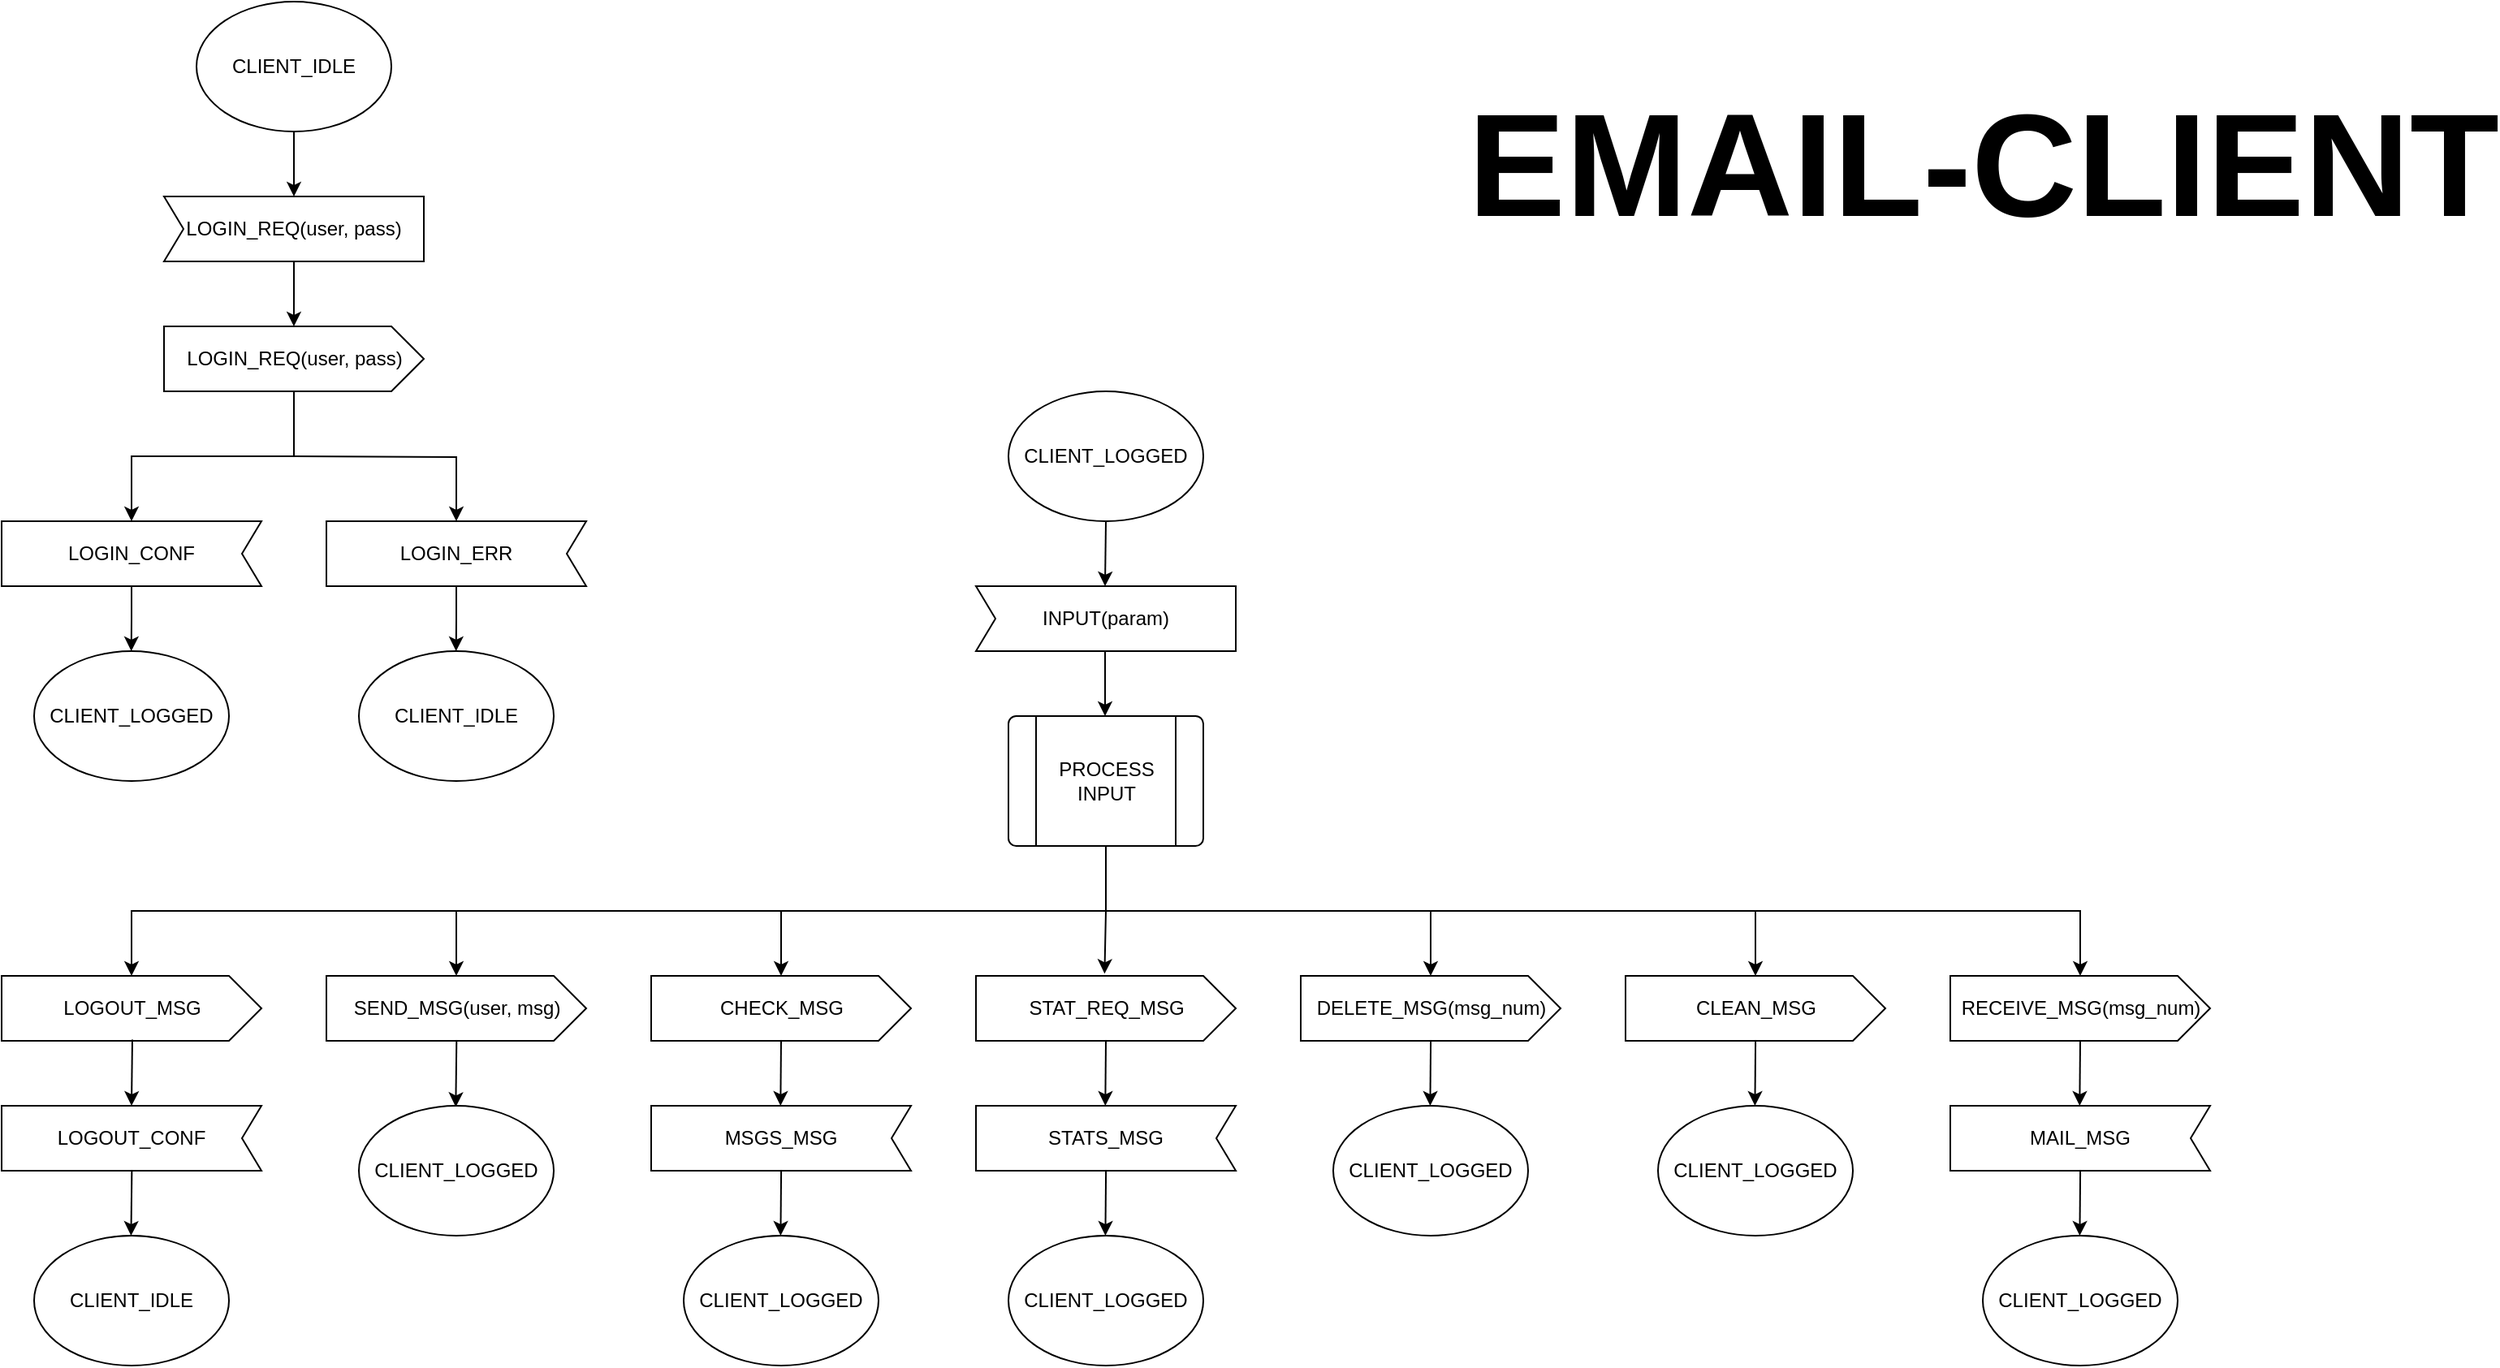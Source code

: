 <mxfile version="20.8.5" type="device"><diagram id="AQUv7DNUMWRNc5Y8IPwA" name="Page-1"><mxGraphModel dx="1509" dy="838" grid="1" gridSize="10" guides="1" tooltips="1" connect="1" arrows="1" fold="1" page="1" pageScale="1" pageWidth="1654" pageHeight="1169" math="0" shadow="0"><root><mxCell id="0"/><mxCell id="1" parent="0"/><mxCell id="_4kgK8K9U9DKLK2vH0Fv-11" value="CLIENT_LOGGED" style="ellipse;whiteSpace=wrap;html=1;" parent="1" vertex="1"><mxGeometry x="660" y="280" width="120" height="80" as="geometry"/></mxCell><mxCell id="_4kgK8K9U9DKLK2vH0Fv-12" value="INPUT(param)" style="shape=mxgraph.sysml.accEvent;flipH=1;whiteSpace=wrap;align=center;direction=west;" parent="1" vertex="1"><mxGeometry x="640" y="400" width="160" height="40" as="geometry"/></mxCell><mxCell id="_4kgK8K9U9DKLK2vH0Fv-13" value="" style="endArrow=classic;html=1;rounded=0;" parent="1" edge="1"><mxGeometry width="50" height="50" relative="1" as="geometry"><mxPoint x="720" y="360" as="sourcePoint"/><mxPoint x="719.5" y="400" as="targetPoint"/></mxGeometry></mxCell><mxCell id="_4kgK8K9U9DKLK2vH0Fv-15" value="" style="endArrow=classic;html=1;rounded=0;" parent="1" edge="1"><mxGeometry width="50" height="50" relative="1" as="geometry"><mxPoint x="719.5" y="440" as="sourcePoint"/><mxPoint x="719.5" y="480" as="targetPoint"/></mxGeometry></mxCell><mxCell id="_4kgK8K9U9DKLK2vH0Fv-49" style="edgeStyle=orthogonalEdgeStyle;rounded=0;orthogonalLoop=1;jettySize=auto;html=1;exitX=0.5;exitY=1;exitDx=0;exitDy=0;entryX=0.495;entryY=-0.033;entryDx=0;entryDy=0;entryPerimeter=0;fontSize=12;" parent="1" source="_4kgK8K9U9DKLK2vH0Fv-17" target="_4kgK8K9U9DKLK2vH0Fv-45" edge="1"><mxGeometry relative="1" as="geometry"><Array as="points"><mxPoint x="720" y="600"/><mxPoint x="719" y="600"/></Array></mxGeometry></mxCell><mxCell id="_4kgK8K9U9DKLK2vH0Fv-17" value="PROCESS&lt;br&gt;INPUT" style="verticalLabelPosition=middle;verticalAlign=middle;html=1;shape=process;whiteSpace=wrap;rounded=1;size=0.14;arcSize=6;labelPosition=center;align=center;" parent="1" vertex="1"><mxGeometry x="660" y="480" width="120" height="80" as="geometry"/></mxCell><mxCell id="_4kgK8K9U9DKLK2vH0Fv-26" style="edgeStyle=orthogonalEdgeStyle;rounded=0;orthogonalLoop=1;jettySize=auto;html=1;exitX=0.5;exitY=1;exitDx=0;exitDy=0;entryX=0.5;entryY=1;entryDx=0;entryDy=0;entryPerimeter=0;" parent="1" source="_4kgK8K9U9DKLK2vH0Fv-24" target="_4kgK8K9U9DKLK2vH0Fv-25" edge="1"><mxGeometry relative="1" as="geometry"/></mxCell><mxCell id="_4kgK8K9U9DKLK2vH0Fv-24" value="CLIENT_IDLE" style="ellipse;whiteSpace=wrap;html=1;" parent="1" vertex="1"><mxGeometry x="160" y="40" width="120" height="80" as="geometry"/></mxCell><mxCell id="_4kgK8K9U9DKLK2vH0Fv-27" style="edgeStyle=orthogonalEdgeStyle;rounded=0;orthogonalLoop=1;jettySize=auto;html=1;exitX=0.5;exitY=0;exitDx=0;exitDy=0;exitPerimeter=0;" parent="1" source="_4kgK8K9U9DKLK2vH0Fv-25" edge="1"><mxGeometry relative="1" as="geometry"><mxPoint x="219.966" y="240" as="targetPoint"/></mxGeometry></mxCell><mxCell id="_4kgK8K9U9DKLK2vH0Fv-25" value="LOGIN_REQ(user, pass)" style="shape=mxgraph.sysml.accEvent;flipH=1;whiteSpace=wrap;align=center;direction=west;" parent="1" vertex="1"><mxGeometry x="140" y="160" width="160" height="40" as="geometry"/></mxCell><mxCell id="_4kgK8K9U9DKLK2vH0Fv-30" style="edgeStyle=orthogonalEdgeStyle;rounded=0;orthogonalLoop=1;jettySize=auto;html=1;fontSize=12;entryX=0.5;entryY=0;entryDx=0;entryDy=0;entryPerimeter=0;" parent="1" source="_4kgK8K9U9DKLK2vH0Fv-28" target="_4kgK8K9U9DKLK2vH0Fv-32" edge="1"><mxGeometry relative="1" as="geometry"><mxPoint x="220" y="320" as="targetPoint"/><Array as="points"><mxPoint x="220" y="320"/><mxPoint x="120" y="320"/></Array></mxGeometry></mxCell><mxCell id="_4kgK8K9U9DKLK2vH0Fv-28" value="LOGIN_REQ(user, pass)" style="html=1;shape=mxgraph.infographic.ribbonSimple;notch1=0;notch2=20;align=center;verticalAlign=middle;fontSize=12;fontStyle=0;fillColor=#FFFFFF;" parent="1" vertex="1"><mxGeometry x="140" y="240" width="160" height="40" as="geometry"/></mxCell><mxCell id="_4kgK8K9U9DKLK2vH0Fv-36" style="edgeStyle=orthogonalEdgeStyle;rounded=0;orthogonalLoop=1;jettySize=auto;html=1;exitX=0.5;exitY=1;exitDx=0;exitDy=0;exitPerimeter=0;fontSize=12;" parent="1" source="_4kgK8K9U9DKLK2vH0Fv-32" edge="1"><mxGeometry relative="1" as="geometry"><mxPoint x="119.857" y="440" as="targetPoint"/></mxGeometry></mxCell><mxCell id="_4kgK8K9U9DKLK2vH0Fv-32" value="LOGIN_CONF" style="shape=mxgraph.sysml.accEvent;flipH=1;whiteSpace=wrap;align=center;fontSize=12;" parent="1" vertex="1"><mxGeometry x="40" y="360" width="160" height="40" as="geometry"/></mxCell><mxCell id="_4kgK8K9U9DKLK2vH0Fv-35" style="edgeStyle=orthogonalEdgeStyle;rounded=0;orthogonalLoop=1;jettySize=auto;html=1;fontSize=12;entryX=0.5;entryY=0;entryDx=0;entryDy=0;entryPerimeter=0;" parent="1" target="_4kgK8K9U9DKLK2vH0Fv-34" edge="1"><mxGeometry relative="1" as="geometry"><mxPoint x="319.966" y="320" as="targetPoint"/><mxPoint x="220" y="320" as="sourcePoint"/></mxGeometry></mxCell><mxCell id="_4kgK8K9U9DKLK2vH0Fv-37" style="edgeStyle=orthogonalEdgeStyle;rounded=0;orthogonalLoop=1;jettySize=auto;html=1;exitX=0.5;exitY=1;exitDx=0;exitDy=0;exitPerimeter=0;fontSize=12;" parent="1" source="_4kgK8K9U9DKLK2vH0Fv-34" edge="1"><mxGeometry relative="1" as="geometry"><mxPoint x="319.857" y="440" as="targetPoint"/></mxGeometry></mxCell><mxCell id="_4kgK8K9U9DKLK2vH0Fv-34" value="LOGIN_ERR" style="shape=mxgraph.sysml.accEvent;flipH=1;whiteSpace=wrap;align=center;fontSize=12;" parent="1" vertex="1"><mxGeometry x="240" y="360" width="160" height="40" as="geometry"/></mxCell><mxCell id="_4kgK8K9U9DKLK2vH0Fv-38" value="CLIENT_IDLE" style="ellipse;whiteSpace=wrap;html=1;fontSize=12;" parent="1" vertex="1"><mxGeometry x="260" y="440" width="120" height="80" as="geometry"/></mxCell><mxCell id="_4kgK8K9U9DKLK2vH0Fv-39" value="CLIENT_LOGGED" style="ellipse;whiteSpace=wrap;html=1;fontSize=12;" parent="1" vertex="1"><mxGeometry x="60" y="440" width="120" height="80" as="geometry"/></mxCell><mxCell id="_4kgK8K9U9DKLK2vH0Fv-42" value="LOGOUT_MSG" style="html=1;shape=mxgraph.infographic.ribbonSimple;notch1=0;notch2=20;align=center;verticalAlign=middle;fontSize=12;fontStyle=0;fillColor=#FFFFFF;" parent="1" vertex="1"><mxGeometry x="40" y="640" width="160" height="40" as="geometry"/></mxCell><mxCell id="_4kgK8K9U9DKLK2vH0Fv-43" value="SEND_MSG(user, msg)" style="html=1;shape=mxgraph.infographic.ribbonSimple;notch1=0;notch2=20;align=center;verticalAlign=middle;fontSize=12;fontStyle=0;fillColor=#FFFFFF;" parent="1" vertex="1"><mxGeometry x="240" y="640" width="160" height="40" as="geometry"/></mxCell><mxCell id="_4kgK8K9U9DKLK2vH0Fv-44" value="CHECK_MSG" style="html=1;shape=mxgraph.infographic.ribbonSimple;notch1=0;notch2=20;align=center;verticalAlign=middle;fontSize=12;fontStyle=0;fillColor=#FFFFFF;" parent="1" vertex="1"><mxGeometry x="440" y="640" width="160" height="40" as="geometry"/></mxCell><mxCell id="_4kgK8K9U9DKLK2vH0Fv-45" value="STAT_REQ_MSG" style="html=1;shape=mxgraph.infographic.ribbonSimple;notch1=0;notch2=20;align=center;verticalAlign=middle;fontSize=12;fontStyle=0;fillColor=#FFFFFF;" parent="1" vertex="1"><mxGeometry x="640" y="640" width="160" height="40" as="geometry"/></mxCell><mxCell id="_4kgK8K9U9DKLK2vH0Fv-46" value="DELETE_MSG(msg_num)" style="html=1;shape=mxgraph.infographic.ribbonSimple;notch1=0;notch2=20;align=center;verticalAlign=middle;fontSize=12;fontStyle=0;fillColor=#FFFFFF;" parent="1" vertex="1"><mxGeometry x="840" y="640" width="160" height="40" as="geometry"/></mxCell><mxCell id="_4kgK8K9U9DKLK2vH0Fv-47" value="CLEAN_MSG" style="html=1;shape=mxgraph.infographic.ribbonSimple;notch1=0;notch2=20;align=center;verticalAlign=middle;fontSize=12;fontStyle=0;fillColor=#FFFFFF;" parent="1" vertex="1"><mxGeometry x="1040" y="640" width="160" height="40" as="geometry"/></mxCell><mxCell id="_4kgK8K9U9DKLK2vH0Fv-48" value="RECEIVE_MSG(msg_num)" style="html=1;shape=mxgraph.infographic.ribbonSimple;notch1=0;notch2=20;align=center;verticalAlign=middle;fontSize=12;fontStyle=0;fillColor=#FFFFFF;" parent="1" vertex="1"><mxGeometry x="1240" y="640" width="160" height="40" as="geometry"/></mxCell><mxCell id="_4kgK8K9U9DKLK2vH0Fv-50" value="" style="endArrow=classic;html=1;rounded=0;fontSize=12;entryX=0.5;entryY=0;entryDx=0;entryDy=0;entryPerimeter=0;" parent="1" target="_4kgK8K9U9DKLK2vH0Fv-46" edge="1"><mxGeometry width="50" height="50" relative="1" as="geometry"><mxPoint x="720" y="600" as="sourcePoint"/><mxPoint x="770" y="570" as="targetPoint"/><Array as="points"><mxPoint x="920" y="600"/></Array></mxGeometry></mxCell><mxCell id="_4kgK8K9U9DKLK2vH0Fv-51" value="" style="endArrow=classic;html=1;rounded=0;fontSize=12;entryX=0.5;entryY=0;entryDx=0;entryDy=0;entryPerimeter=0;" parent="1" edge="1"><mxGeometry width="50" height="50" relative="1" as="geometry"><mxPoint x="720" y="600" as="sourcePoint"/><mxPoint x="520.0" y="640.0" as="targetPoint"/><Array as="points"><mxPoint x="520" y="600"/></Array></mxGeometry></mxCell><mxCell id="_4kgK8K9U9DKLK2vH0Fv-52" value="" style="endArrow=classic;html=1;rounded=0;fontSize=12;entryX=0.5;entryY=0;entryDx=0;entryDy=0;entryPerimeter=0;" parent="1" edge="1"><mxGeometry width="50" height="50" relative="1" as="geometry"><mxPoint x="520.0" y="600.0" as="sourcePoint"/><mxPoint x="320.0" y="640.0" as="targetPoint"/><Array as="points"><mxPoint x="320" y="600"/></Array></mxGeometry></mxCell><mxCell id="_4kgK8K9U9DKLK2vH0Fv-53" value="" style="endArrow=classic;html=1;rounded=0;fontSize=12;entryX=0.5;entryY=0;entryDx=0;entryDy=0;entryPerimeter=0;" parent="1" edge="1"><mxGeometry width="50" height="50" relative="1" as="geometry"><mxPoint x="320.0" y="600.0" as="sourcePoint"/><mxPoint x="120.0" y="640.0" as="targetPoint"/><Array as="points"><mxPoint x="120" y="600"/></Array></mxGeometry></mxCell><mxCell id="_4kgK8K9U9DKLK2vH0Fv-54" value="" style="endArrow=classic;html=1;rounded=0;fontSize=12;entryX=0.5;entryY=0;entryDx=0;entryDy=0;entryPerimeter=0;" parent="1" edge="1"><mxGeometry width="50" height="50" relative="1" as="geometry"><mxPoint x="920.0" y="600.0" as="sourcePoint"/><mxPoint x="1120.0" y="640.0" as="targetPoint"/><Array as="points"><mxPoint x="1120" y="600"/></Array></mxGeometry></mxCell><mxCell id="_4kgK8K9U9DKLK2vH0Fv-55" value="" style="endArrow=classic;html=1;rounded=0;fontSize=12;entryX=0.5;entryY=0;entryDx=0;entryDy=0;entryPerimeter=0;" parent="1" edge="1"><mxGeometry width="50" height="50" relative="1" as="geometry"><mxPoint x="1120.0" y="600.0" as="sourcePoint"/><mxPoint x="1320.0" y="640.0" as="targetPoint"/><Array as="points"><mxPoint x="1320" y="600"/></Array></mxGeometry></mxCell><mxCell id="_4kgK8K9U9DKLK2vH0Fv-56" value="" style="endArrow=classic;html=1;rounded=0;fontSize=12;exitX=0.503;exitY=0.982;exitDx=0;exitDy=0;exitPerimeter=0;" parent="1" source="_4kgK8K9U9DKLK2vH0Fv-42" edge="1"><mxGeometry width="50" height="50" relative="1" as="geometry"><mxPoint x="270" y="740" as="sourcePoint"/><mxPoint x="120" y="720" as="targetPoint"/></mxGeometry></mxCell><mxCell id="_4kgK8K9U9DKLK2vH0Fv-57" value="CLIENT_IDLE" style="ellipse;whiteSpace=wrap;html=1;fontSize=12;" parent="1" vertex="1"><mxGeometry x="60" y="800" width="120" height="80" as="geometry"/></mxCell><mxCell id="_4kgK8K9U9DKLK2vH0Fv-58" value="" style="endArrow=classic;html=1;rounded=0;fontSize=12;exitX=0.503;exitY=0.982;exitDx=0;exitDy=0;exitPerimeter=0;" parent="1" edge="1"><mxGeometry width="50" height="50" relative="1" as="geometry"><mxPoint x="320.14" y="680" as="sourcePoint"/><mxPoint x="319.66" y="720.72" as="targetPoint"/></mxGeometry></mxCell><mxCell id="_4kgK8K9U9DKLK2vH0Fv-59" value="CLIENT_LOGGED" style="ellipse;whiteSpace=wrap;html=1;fontSize=12;" parent="1" vertex="1"><mxGeometry x="260" y="720" width="120" height="80" as="geometry"/></mxCell><mxCell id="_4kgK8K9U9DKLK2vH0Fv-60" value="MSGS_MSG" style="shape=mxgraph.sysml.accEvent;flipH=1;whiteSpace=wrap;align=center;fontSize=12;" parent="1" vertex="1"><mxGeometry x="440" y="720" width="160" height="40" as="geometry"/></mxCell><mxCell id="_4kgK8K9U9DKLK2vH0Fv-61" value="" style="endArrow=classic;html=1;rounded=0;fontSize=12;" parent="1" edge="1"><mxGeometry width="50" height="50" relative="1" as="geometry"><mxPoint x="520" y="680" as="sourcePoint"/><mxPoint x="519.66" y="720.0" as="targetPoint"/></mxGeometry></mxCell><mxCell id="_4kgK8K9U9DKLK2vH0Fv-62" value="" style="endArrow=classic;html=1;rounded=0;fontSize=12;" parent="1" edge="1"><mxGeometry width="50" height="50" relative="1" as="geometry"><mxPoint x="720" y="680" as="sourcePoint"/><mxPoint x="719.66" y="720.0" as="targetPoint"/></mxGeometry></mxCell><mxCell id="_4kgK8K9U9DKLK2vH0Fv-67" value="CLIENT_LOGGED" style="ellipse;whiteSpace=wrap;html=1;fontSize=12;" parent="1" vertex="1"><mxGeometry x="460" y="800" width="120" height="80" as="geometry"/></mxCell><mxCell id="_4kgK8K9U9DKLK2vH0Fv-68" value="" style="endArrow=classic;html=1;rounded=0;fontSize=12;" parent="1" edge="1"><mxGeometry width="50" height="50" relative="1" as="geometry"><mxPoint x="520.05" y="760" as="sourcePoint"/><mxPoint x="519.71" y="800.0" as="targetPoint"/></mxGeometry></mxCell><mxCell id="_4kgK8K9U9DKLK2vH0Fv-69" value="STATS_MSG" style="shape=mxgraph.sysml.accEvent;flipH=1;whiteSpace=wrap;align=center;fontSize=12;" parent="1" vertex="1"><mxGeometry x="640" y="720" width="160" height="40" as="geometry"/></mxCell><mxCell id="_4kgK8K9U9DKLK2vH0Fv-70" value="CLIENT_LOGGED" style="ellipse;whiteSpace=wrap;html=1;fontSize=12;" parent="1" vertex="1"><mxGeometry x="660" y="800" width="120" height="80" as="geometry"/></mxCell><mxCell id="_4kgK8K9U9DKLK2vH0Fv-71" value="" style="endArrow=classic;html=1;rounded=0;fontSize=12;" parent="1" edge="1"><mxGeometry width="50" height="50" relative="1" as="geometry"><mxPoint x="720.05" y="760" as="sourcePoint"/><mxPoint x="719.71" y="800.0" as="targetPoint"/></mxGeometry></mxCell><mxCell id="_4kgK8K9U9DKLK2vH0Fv-74" value="CLIENT_LOGGED" style="ellipse;whiteSpace=wrap;html=1;fontSize=12;" parent="1" vertex="1"><mxGeometry x="860" y="720" width="120" height="80" as="geometry"/></mxCell><mxCell id="_4kgK8K9U9DKLK2vH0Fv-75" value="" style="endArrow=classic;html=1;rounded=0;fontSize=12;" parent="1" edge="1"><mxGeometry width="50" height="50" relative="1" as="geometry"><mxPoint x="920.05" y="680" as="sourcePoint"/><mxPoint x="919.71" y="720.0" as="targetPoint"/></mxGeometry></mxCell><mxCell id="_4kgK8K9U9DKLK2vH0Fv-76" value="CLIENT_LOGGED" style="ellipse;whiteSpace=wrap;html=1;fontSize=12;" parent="1" vertex="1"><mxGeometry x="1060" y="720" width="120" height="80" as="geometry"/></mxCell><mxCell id="_4kgK8K9U9DKLK2vH0Fv-77" value="" style="endArrow=classic;html=1;rounded=0;fontSize=12;" parent="1" edge="1"><mxGeometry width="50" height="50" relative="1" as="geometry"><mxPoint x="1120.05" y="680" as="sourcePoint"/><mxPoint x="1119.71" y="720.0" as="targetPoint"/></mxGeometry></mxCell><mxCell id="_4kgK8K9U9DKLK2vH0Fv-78" value="CLIENT_LOGGED" style="ellipse;whiteSpace=wrap;html=1;fontSize=12;" parent="1" vertex="1"><mxGeometry x="1260" y="800" width="120" height="80" as="geometry"/></mxCell><mxCell id="_4kgK8K9U9DKLK2vH0Fv-79" value="" style="endArrow=classic;html=1;rounded=0;fontSize=12;" parent="1" edge="1"><mxGeometry width="50" height="50" relative="1" as="geometry"><mxPoint x="1320.05" y="760" as="sourcePoint"/><mxPoint x="1319.71" y="800.0" as="targetPoint"/></mxGeometry></mxCell><mxCell id="_4kgK8K9U9DKLK2vH0Fv-80" value="" style="endArrow=classic;html=1;rounded=0;fontSize=12;exitX=0.503;exitY=0.982;exitDx=0;exitDy=0;exitPerimeter=0;" parent="1" edge="1"><mxGeometry width="50" height="50" relative="1" as="geometry"><mxPoint x="120.19" y="759.28" as="sourcePoint"/><mxPoint x="119.71" y="800" as="targetPoint"/></mxGeometry></mxCell><mxCell id="_4kgK8K9U9DKLK2vH0Fv-81" value="LOGOUT_CONF" style="shape=mxgraph.sysml.accEvent;flipH=1;whiteSpace=wrap;align=center;fontSize=12;" parent="1" vertex="1"><mxGeometry x="40" y="720" width="160" height="40" as="geometry"/></mxCell><mxCell id="_4kgK8K9U9DKLK2vH0Fv-82" value="EMAIL-CLIENT" style="text;strokeColor=none;fillColor=none;html=1;fontSize=90;fontStyle=1;verticalAlign=middle;align=center;" parent="1" vertex="1"><mxGeometry x="1000" y="40" width="520" height="200" as="geometry"/></mxCell><mxCell id="ICxPeqFduheO0eGic9n3-1" value="" style="endArrow=classic;html=1;rounded=0;fontSize=12;" edge="1" parent="1"><mxGeometry width="50" height="50" relative="1" as="geometry"><mxPoint x="1320" y="680" as="sourcePoint"/><mxPoint x="1319.66" y="720.0" as="targetPoint"/></mxGeometry></mxCell><mxCell id="ICxPeqFduheO0eGic9n3-2" value="MAIL_MSG" style="shape=mxgraph.sysml.accEvent;flipH=1;whiteSpace=wrap;align=center;fontSize=12;" vertex="1" parent="1"><mxGeometry x="1240" y="720" width="160" height="40" as="geometry"/></mxCell></root></mxGraphModel></diagram></mxfile>